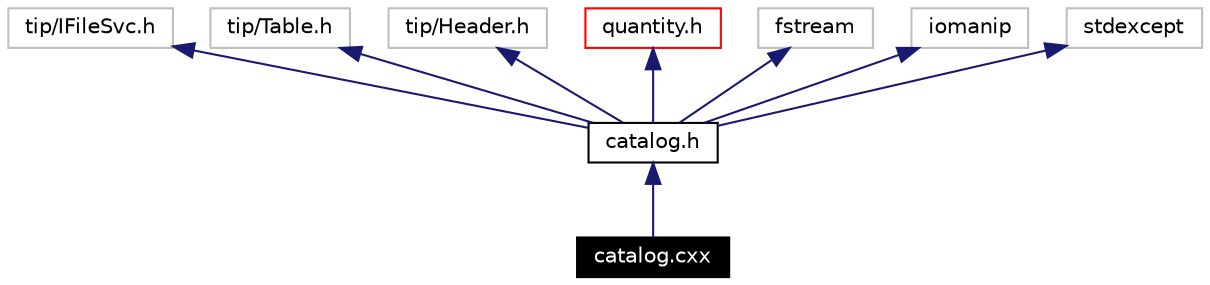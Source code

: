 digraph inheritance
{
  Node0 [shape="box",label="catalog.cxx",fontsize=10,height=0.2,width=0.4,fontname="Helvetica",color="black",style="filled" fontcolor="white"];
  Node1 -> Node0 [dir=back,color="midnightblue",fontsize=10,style="solid",fontname="Helvetica"];
  Node1 [shape="box",label="catalog.h",fontsize=10,height=0.2,width=0.4,fontname="Helvetica",color="black",URL="$catalog_8h.html"];
  Node2 -> Node1 [dir=back,color="midnightblue",fontsize=10,style="solid",fontname="Helvetica"];
  Node2 [shape="box",label="tip/IFileSvc.h",fontsize=10,height=0.2,width=0.4,fontname="Helvetica",color="grey75"];
  Node3 -> Node1 [dir=back,color="midnightblue",fontsize=10,style="solid",fontname="Helvetica"];
  Node3 [shape="box",label="tip/Table.h",fontsize=10,height=0.2,width=0.4,fontname="Helvetica",color="grey75"];
  Node4 -> Node1 [dir=back,color="midnightblue",fontsize=10,style="solid",fontname="Helvetica"];
  Node4 [shape="box",label="tip/Header.h",fontsize=10,height=0.2,width=0.4,fontname="Helvetica",color="grey75"];
  Node5 -> Node1 [dir=back,color="midnightblue",fontsize=10,style="solid",fontname="Helvetica"];
  Node5 [shape="box",label="quantity.h",fontsize=10,height=0.2,width=0.4,fontname="Helvetica",color="red",URL="$quantity_8h.html"];
  Node10 -> Node1 [dir=back,color="midnightblue",fontsize=10,style="solid",fontname="Helvetica"];
  Node10 [shape="box",label="fstream",fontsize=10,height=0.2,width=0.4,fontname="Helvetica",color="grey75"];
  Node11 -> Node1 [dir=back,color="midnightblue",fontsize=10,style="solid",fontname="Helvetica"];
  Node11 [shape="box",label="iomanip",fontsize=10,height=0.2,width=0.4,fontname="Helvetica",color="grey75"];
  Node12 -> Node1 [dir=back,color="midnightblue",fontsize=10,style="solid",fontname="Helvetica"];
  Node12 [shape="box",label="stdexcept",fontsize=10,height=0.2,width=0.4,fontname="Helvetica",color="grey75"];
}
